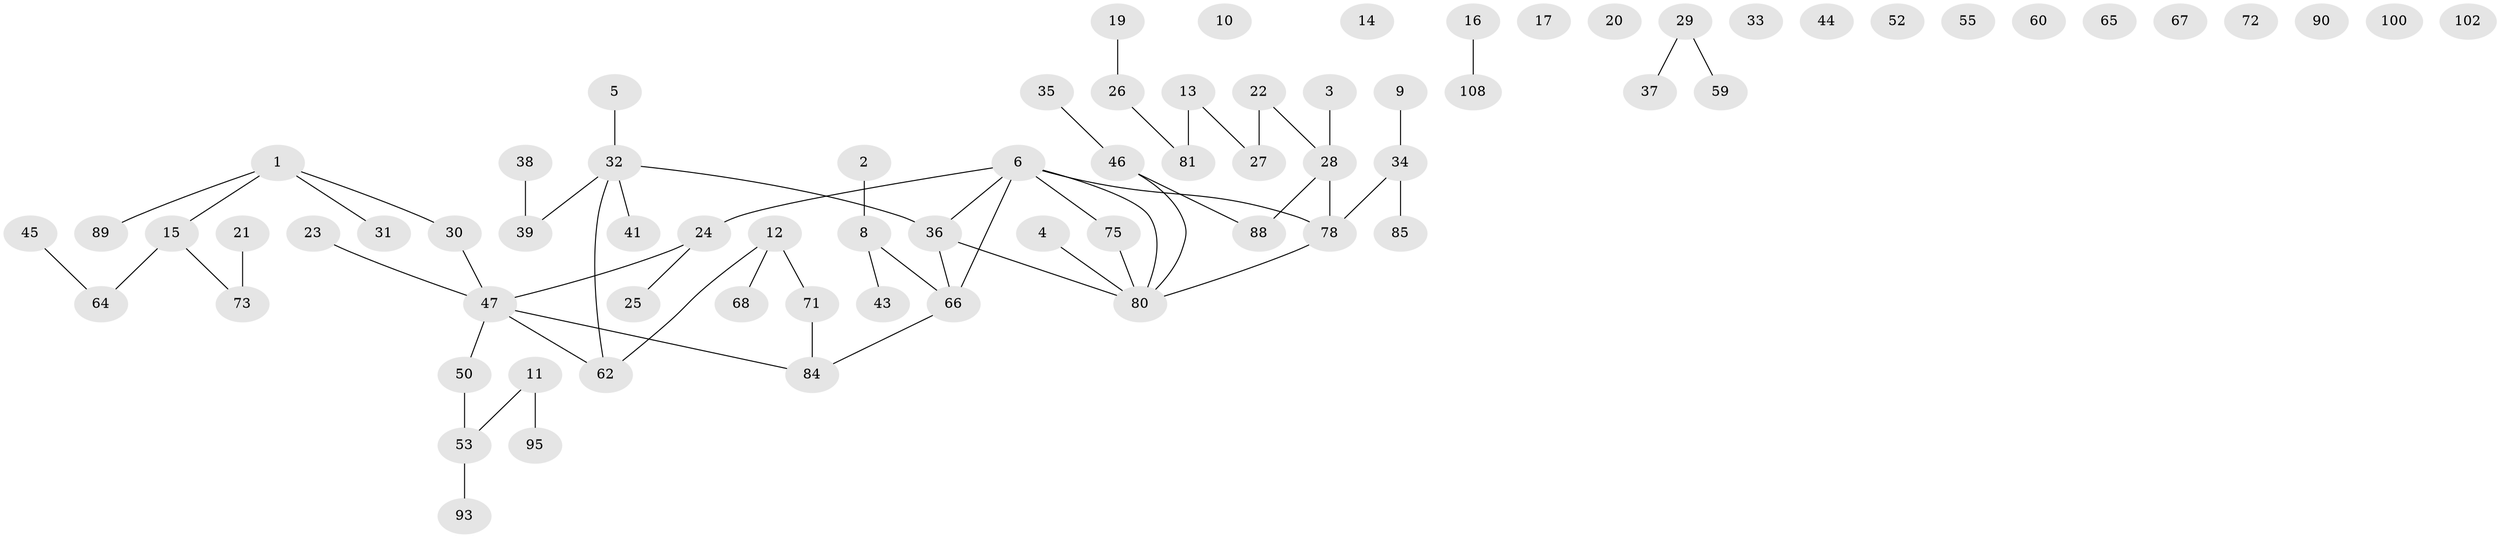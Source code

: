 // original degree distribution, {3: 0.18518518518518517, 2: 0.28703703703703703, 1: 0.3055555555555556, 5: 0.027777777777777776, 0: 0.12962962962962962, 4: 0.06481481481481481}
// Generated by graph-tools (version 1.1) at 2025/41/03/06/25 10:41:22]
// undirected, 72 vertices, 62 edges
graph export_dot {
graph [start="1"]
  node [color=gray90,style=filled];
  1 [super="+49"];
  2 [super="+7"];
  3;
  4 [super="+96"];
  5 [super="+74"];
  6 [super="+57"];
  8 [super="+48"];
  9;
  10;
  11 [super="+106"];
  12 [super="+63"];
  13 [super="+18"];
  14;
  15;
  16 [super="+58"];
  17;
  19;
  20;
  21;
  22;
  23;
  24 [super="+99"];
  25;
  26 [super="+92"];
  27 [super="+40"];
  28 [super="+91"];
  29;
  30 [super="+51"];
  31 [super="+82"];
  32 [super="+61"];
  33;
  34 [super="+83"];
  35 [super="+42"];
  36;
  37 [super="+70"];
  38 [super="+54"];
  39 [super="+56"];
  41 [super="+77"];
  43;
  44;
  45 [super="+79"];
  46 [super="+97"];
  47 [super="+87"];
  50;
  52;
  53 [super="+98"];
  55 [super="+103"];
  59 [super="+76"];
  60;
  62 [super="+69"];
  64;
  65;
  66 [super="+107"];
  67;
  68;
  71;
  72;
  73 [super="+86"];
  75;
  78;
  80 [super="+104"];
  81;
  84 [super="+94"];
  85;
  88;
  89;
  90;
  93 [super="+101"];
  95 [super="+105"];
  100;
  102;
  108;
  1 -- 15;
  1 -- 30;
  1 -- 89;
  1 -- 31;
  2 -- 8;
  3 -- 28;
  4 -- 80;
  5 -- 32;
  6 -- 75;
  6 -- 78;
  6 -- 80;
  6 -- 24;
  6 -- 36;
  6 -- 66;
  8 -- 66;
  8 -- 43;
  9 -- 34;
  11 -- 53;
  11 -- 95;
  12 -- 62;
  12 -- 71;
  12 -- 68;
  13 -- 81 [weight=2];
  13 -- 27;
  15 -- 64;
  15 -- 73;
  16 -- 108;
  19 -- 26;
  21 -- 73;
  22 -- 28;
  22 -- 27;
  23 -- 47;
  24 -- 25;
  24 -- 47;
  26 -- 81;
  28 -- 88;
  28 -- 78;
  29 -- 59;
  29 -- 37;
  30 -- 47;
  32 -- 36;
  32 -- 41;
  32 -- 62;
  32 -- 39;
  34 -- 85;
  34 -- 78;
  35 -- 46;
  36 -- 66;
  36 -- 80;
  38 -- 39;
  45 -- 64;
  46 -- 80;
  46 -- 88;
  47 -- 50;
  47 -- 62;
  47 -- 84;
  50 -- 53;
  53 -- 93;
  66 -- 84;
  71 -- 84;
  75 -- 80;
  78 -- 80;
}
